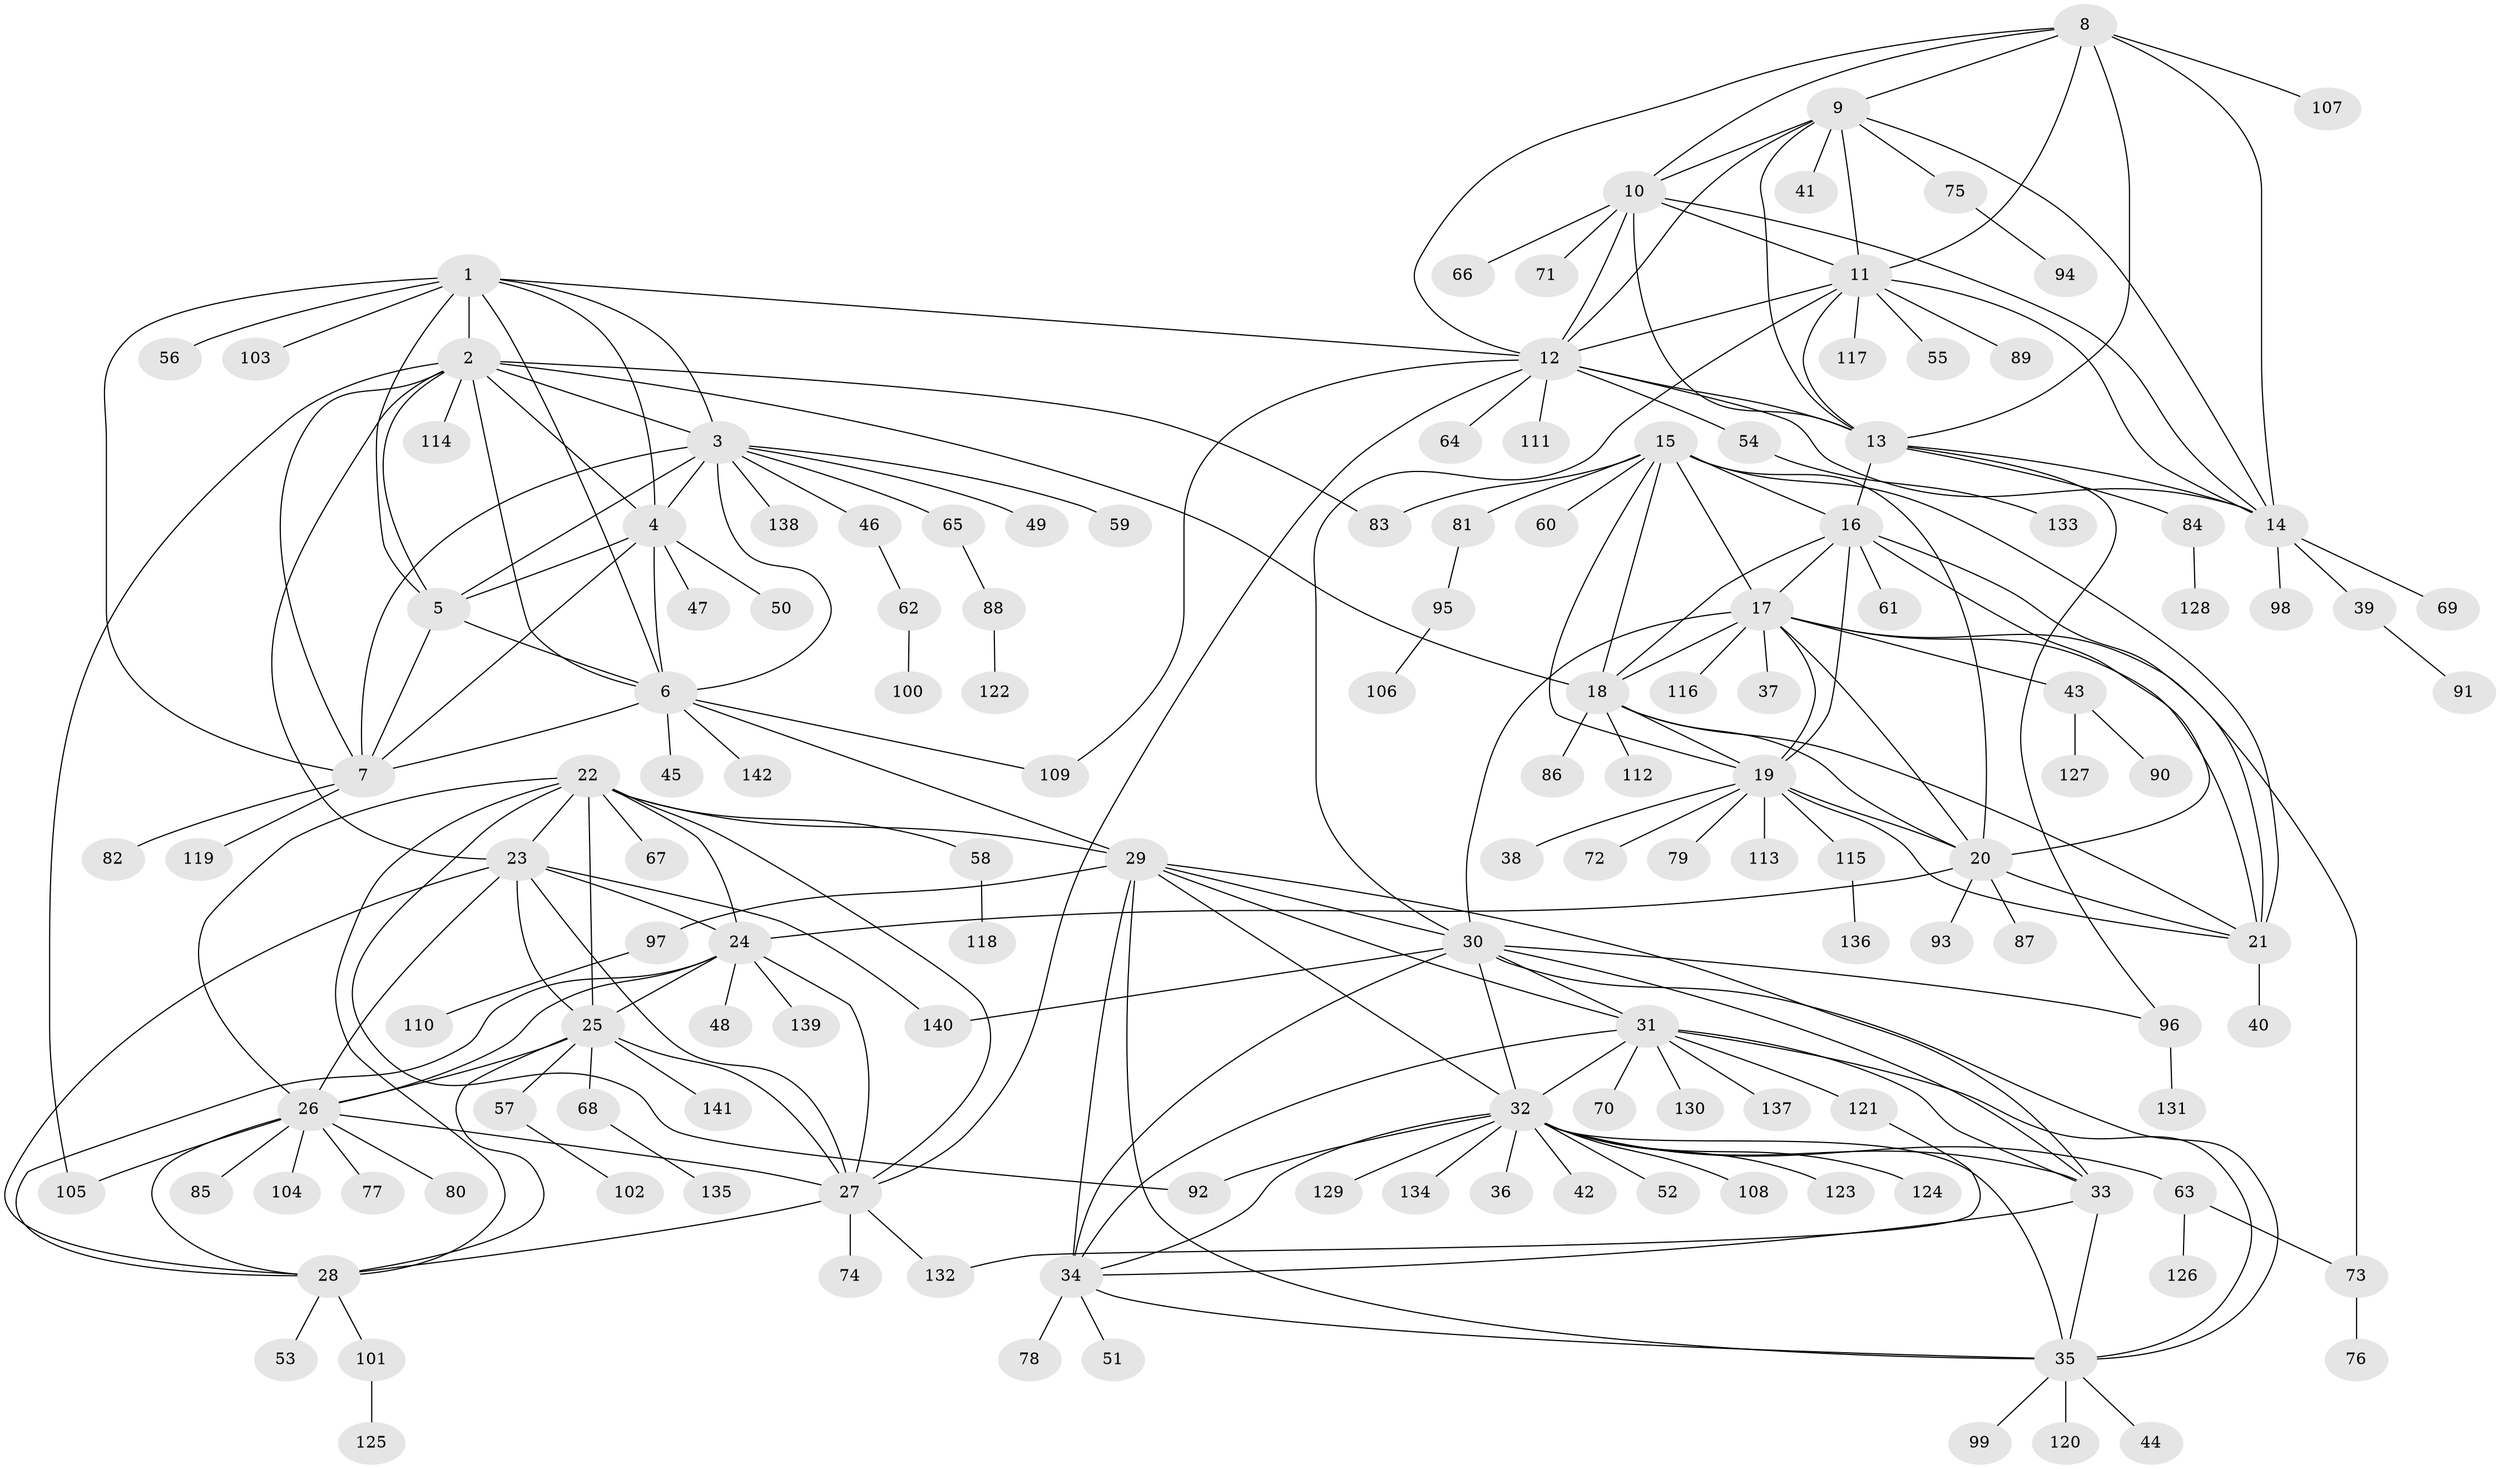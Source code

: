 // coarse degree distribution, {4: 0.010101010101010102, 16: 0.010101010101010102, 7: 0.010101010101010102, 5: 0.030303030303030304, 14: 0.020202020202020204, 8: 0.030303030303030304, 15: 0.010101010101010102, 6: 0.010101010101010102, 11: 0.010101010101010102, 9: 0.010101010101010102, 1: 0.7575757575757576, 2: 0.08080808080808081, 12: 0.010101010101010102}
// Generated by graph-tools (version 1.1) at 2025/57/03/04/25 21:57:56]
// undirected, 142 vertices, 230 edges
graph export_dot {
graph [start="1"]
  node [color=gray90,style=filled];
  1;
  2;
  3;
  4;
  5;
  6;
  7;
  8;
  9;
  10;
  11;
  12;
  13;
  14;
  15;
  16;
  17;
  18;
  19;
  20;
  21;
  22;
  23;
  24;
  25;
  26;
  27;
  28;
  29;
  30;
  31;
  32;
  33;
  34;
  35;
  36;
  37;
  38;
  39;
  40;
  41;
  42;
  43;
  44;
  45;
  46;
  47;
  48;
  49;
  50;
  51;
  52;
  53;
  54;
  55;
  56;
  57;
  58;
  59;
  60;
  61;
  62;
  63;
  64;
  65;
  66;
  67;
  68;
  69;
  70;
  71;
  72;
  73;
  74;
  75;
  76;
  77;
  78;
  79;
  80;
  81;
  82;
  83;
  84;
  85;
  86;
  87;
  88;
  89;
  90;
  91;
  92;
  93;
  94;
  95;
  96;
  97;
  98;
  99;
  100;
  101;
  102;
  103;
  104;
  105;
  106;
  107;
  108;
  109;
  110;
  111;
  112;
  113;
  114;
  115;
  116;
  117;
  118;
  119;
  120;
  121;
  122;
  123;
  124;
  125;
  126;
  127;
  128;
  129;
  130;
  131;
  132;
  133;
  134;
  135;
  136;
  137;
  138;
  139;
  140;
  141;
  142;
  1 -- 2;
  1 -- 3;
  1 -- 4;
  1 -- 5;
  1 -- 6;
  1 -- 7;
  1 -- 12;
  1 -- 56;
  1 -- 103;
  2 -- 3;
  2 -- 4;
  2 -- 5;
  2 -- 6;
  2 -- 7;
  2 -- 18;
  2 -- 23;
  2 -- 83;
  2 -- 105;
  2 -- 114;
  3 -- 4;
  3 -- 5;
  3 -- 6;
  3 -- 7;
  3 -- 46;
  3 -- 49;
  3 -- 59;
  3 -- 65;
  3 -- 138;
  4 -- 5;
  4 -- 6;
  4 -- 7;
  4 -- 47;
  4 -- 50;
  5 -- 6;
  5 -- 7;
  6 -- 7;
  6 -- 29;
  6 -- 45;
  6 -- 109;
  6 -- 142;
  7 -- 82;
  7 -- 119;
  8 -- 9;
  8 -- 10;
  8 -- 11;
  8 -- 12;
  8 -- 13;
  8 -- 14;
  8 -- 107;
  9 -- 10;
  9 -- 11;
  9 -- 12;
  9 -- 13;
  9 -- 14;
  9 -- 41;
  9 -- 75;
  10 -- 11;
  10 -- 12;
  10 -- 13;
  10 -- 14;
  10 -- 66;
  10 -- 71;
  11 -- 12;
  11 -- 13;
  11 -- 14;
  11 -- 30;
  11 -- 55;
  11 -- 89;
  11 -- 117;
  12 -- 13;
  12 -- 14;
  12 -- 27;
  12 -- 54;
  12 -- 64;
  12 -- 109;
  12 -- 111;
  13 -- 14;
  13 -- 16;
  13 -- 84;
  13 -- 96;
  14 -- 39;
  14 -- 69;
  14 -- 98;
  15 -- 16;
  15 -- 17;
  15 -- 18;
  15 -- 19;
  15 -- 20;
  15 -- 21;
  15 -- 60;
  15 -- 81;
  15 -- 83;
  16 -- 17;
  16 -- 18;
  16 -- 19;
  16 -- 20;
  16 -- 21;
  16 -- 61;
  17 -- 18;
  17 -- 19;
  17 -- 20;
  17 -- 21;
  17 -- 30;
  17 -- 37;
  17 -- 43;
  17 -- 73;
  17 -- 116;
  18 -- 19;
  18 -- 20;
  18 -- 21;
  18 -- 86;
  18 -- 112;
  19 -- 20;
  19 -- 21;
  19 -- 38;
  19 -- 72;
  19 -- 79;
  19 -- 113;
  19 -- 115;
  20 -- 21;
  20 -- 24;
  20 -- 87;
  20 -- 93;
  21 -- 40;
  22 -- 23;
  22 -- 24;
  22 -- 25;
  22 -- 26;
  22 -- 27;
  22 -- 28;
  22 -- 29;
  22 -- 58;
  22 -- 67;
  22 -- 92;
  23 -- 24;
  23 -- 25;
  23 -- 26;
  23 -- 27;
  23 -- 28;
  23 -- 140;
  24 -- 25;
  24 -- 26;
  24 -- 27;
  24 -- 28;
  24 -- 48;
  24 -- 139;
  25 -- 26;
  25 -- 27;
  25 -- 28;
  25 -- 57;
  25 -- 68;
  25 -- 141;
  26 -- 27;
  26 -- 28;
  26 -- 77;
  26 -- 80;
  26 -- 85;
  26 -- 104;
  26 -- 105;
  27 -- 28;
  27 -- 74;
  27 -- 132;
  28 -- 53;
  28 -- 101;
  29 -- 30;
  29 -- 31;
  29 -- 32;
  29 -- 33;
  29 -- 34;
  29 -- 35;
  29 -- 97;
  30 -- 31;
  30 -- 32;
  30 -- 33;
  30 -- 34;
  30 -- 35;
  30 -- 96;
  30 -- 140;
  31 -- 32;
  31 -- 33;
  31 -- 34;
  31 -- 35;
  31 -- 70;
  31 -- 121;
  31 -- 130;
  31 -- 137;
  32 -- 33;
  32 -- 34;
  32 -- 35;
  32 -- 36;
  32 -- 42;
  32 -- 52;
  32 -- 63;
  32 -- 92;
  32 -- 108;
  32 -- 123;
  32 -- 124;
  32 -- 129;
  32 -- 134;
  33 -- 34;
  33 -- 35;
  34 -- 35;
  34 -- 51;
  34 -- 78;
  35 -- 44;
  35 -- 99;
  35 -- 120;
  39 -- 91;
  43 -- 90;
  43 -- 127;
  46 -- 62;
  54 -- 133;
  57 -- 102;
  58 -- 118;
  62 -- 100;
  63 -- 73;
  63 -- 126;
  65 -- 88;
  68 -- 135;
  73 -- 76;
  75 -- 94;
  81 -- 95;
  84 -- 128;
  88 -- 122;
  95 -- 106;
  96 -- 131;
  97 -- 110;
  101 -- 125;
  115 -- 136;
  121 -- 132;
}
